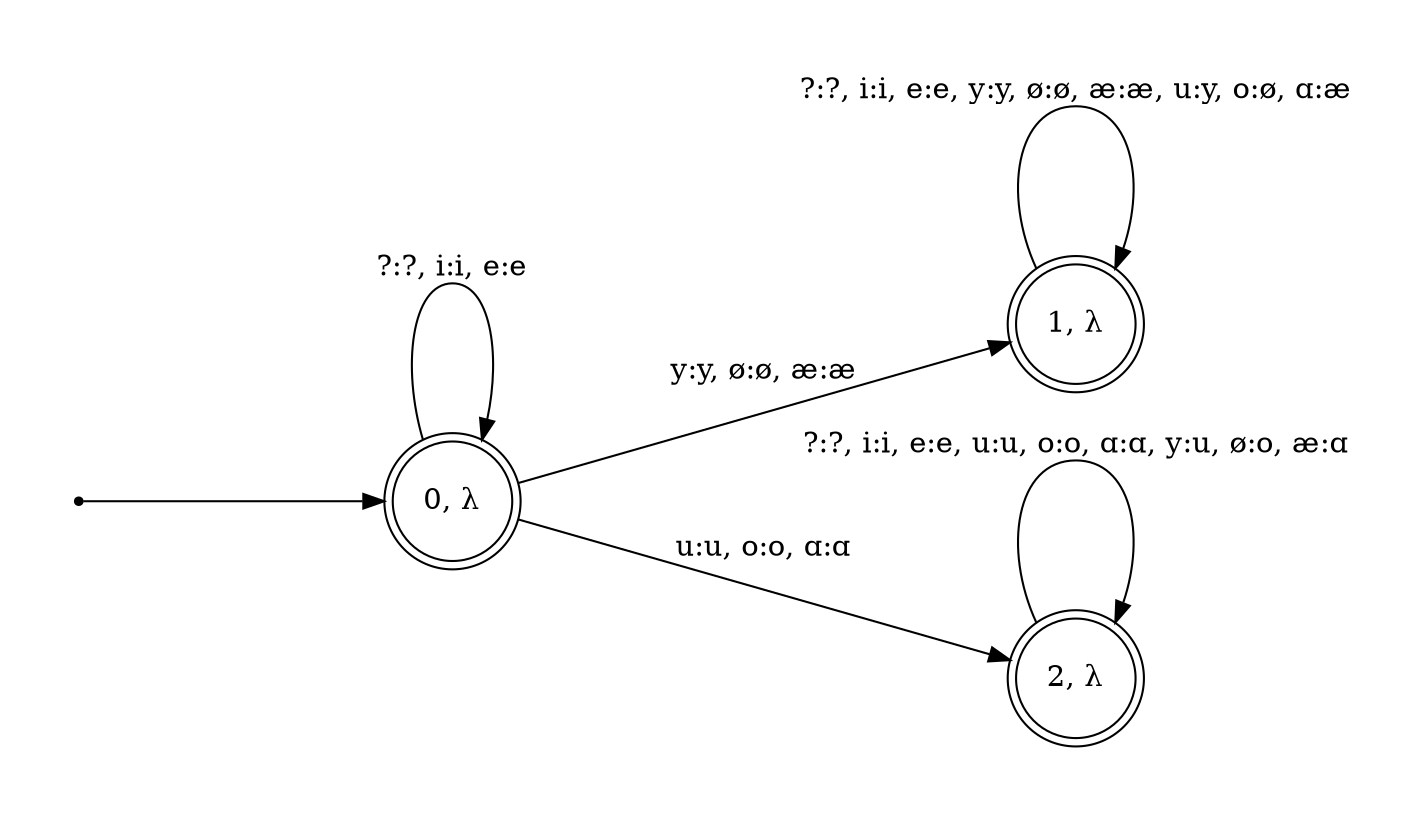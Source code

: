 digraph fst {
	graph [pad="0.5", nodesep="1", ranksep="2"];
	rankdir=LR;
	size="10,10";
	node [shape = point]; start;
	node [shape = doublecircle];
		"0, λ";
		"1, λ";
		"2, λ";

	"0, λ" ->	"0, λ" [ label = "?:?, i:i, e:e" ];
	"0, λ" ->	"1, λ" [ label = "y:y, ø:ø, æ:æ" ];
	"0, λ" ->	"2, λ" [ label = "u:u, o:o, ɑ:ɑ" ];
	"1, λ" ->	"1, λ" [ label = "?:?, i:i, e:e, y:y, ø:ø, æ:æ, u:y, o:ø, ɑ:æ" ];
	"2, λ" ->	"2, λ" [ label = "?:?, i:i, e:e, u:u, o:o, ɑ:ɑ, y:u, ø:o, æ:ɑ" ];
	start -> "0, λ";
}